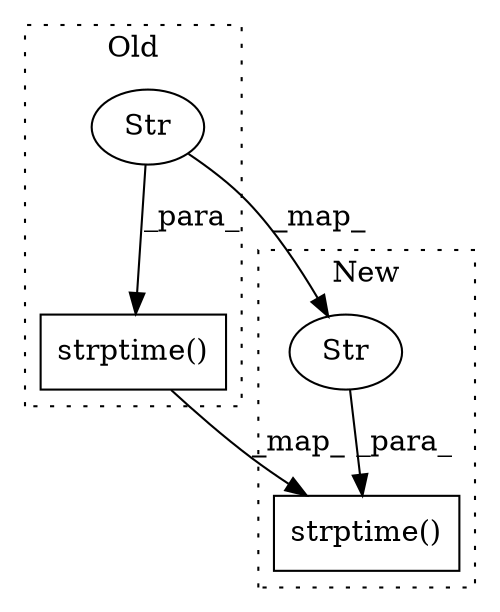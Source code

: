 digraph G {
subgraph cluster0 {
1 [label="strptime()" a="75" s="3239,3302" l="27,1" shape="box"];
4 [label="Str" a="66" s="3291" l="11" shape="ellipse"];
label = "Old";
style="dotted";
}
subgraph cluster1 {
2 [label="strptime()" a="75" s="3239,3302" l="27,1" shape="box"];
3 [label="Str" a="66" s="3291" l="11" shape="ellipse"];
label = "New";
style="dotted";
}
1 -> 2 [label="_map_"];
3 -> 2 [label="_para_"];
4 -> 3 [label="_map_"];
4 -> 1 [label="_para_"];
}